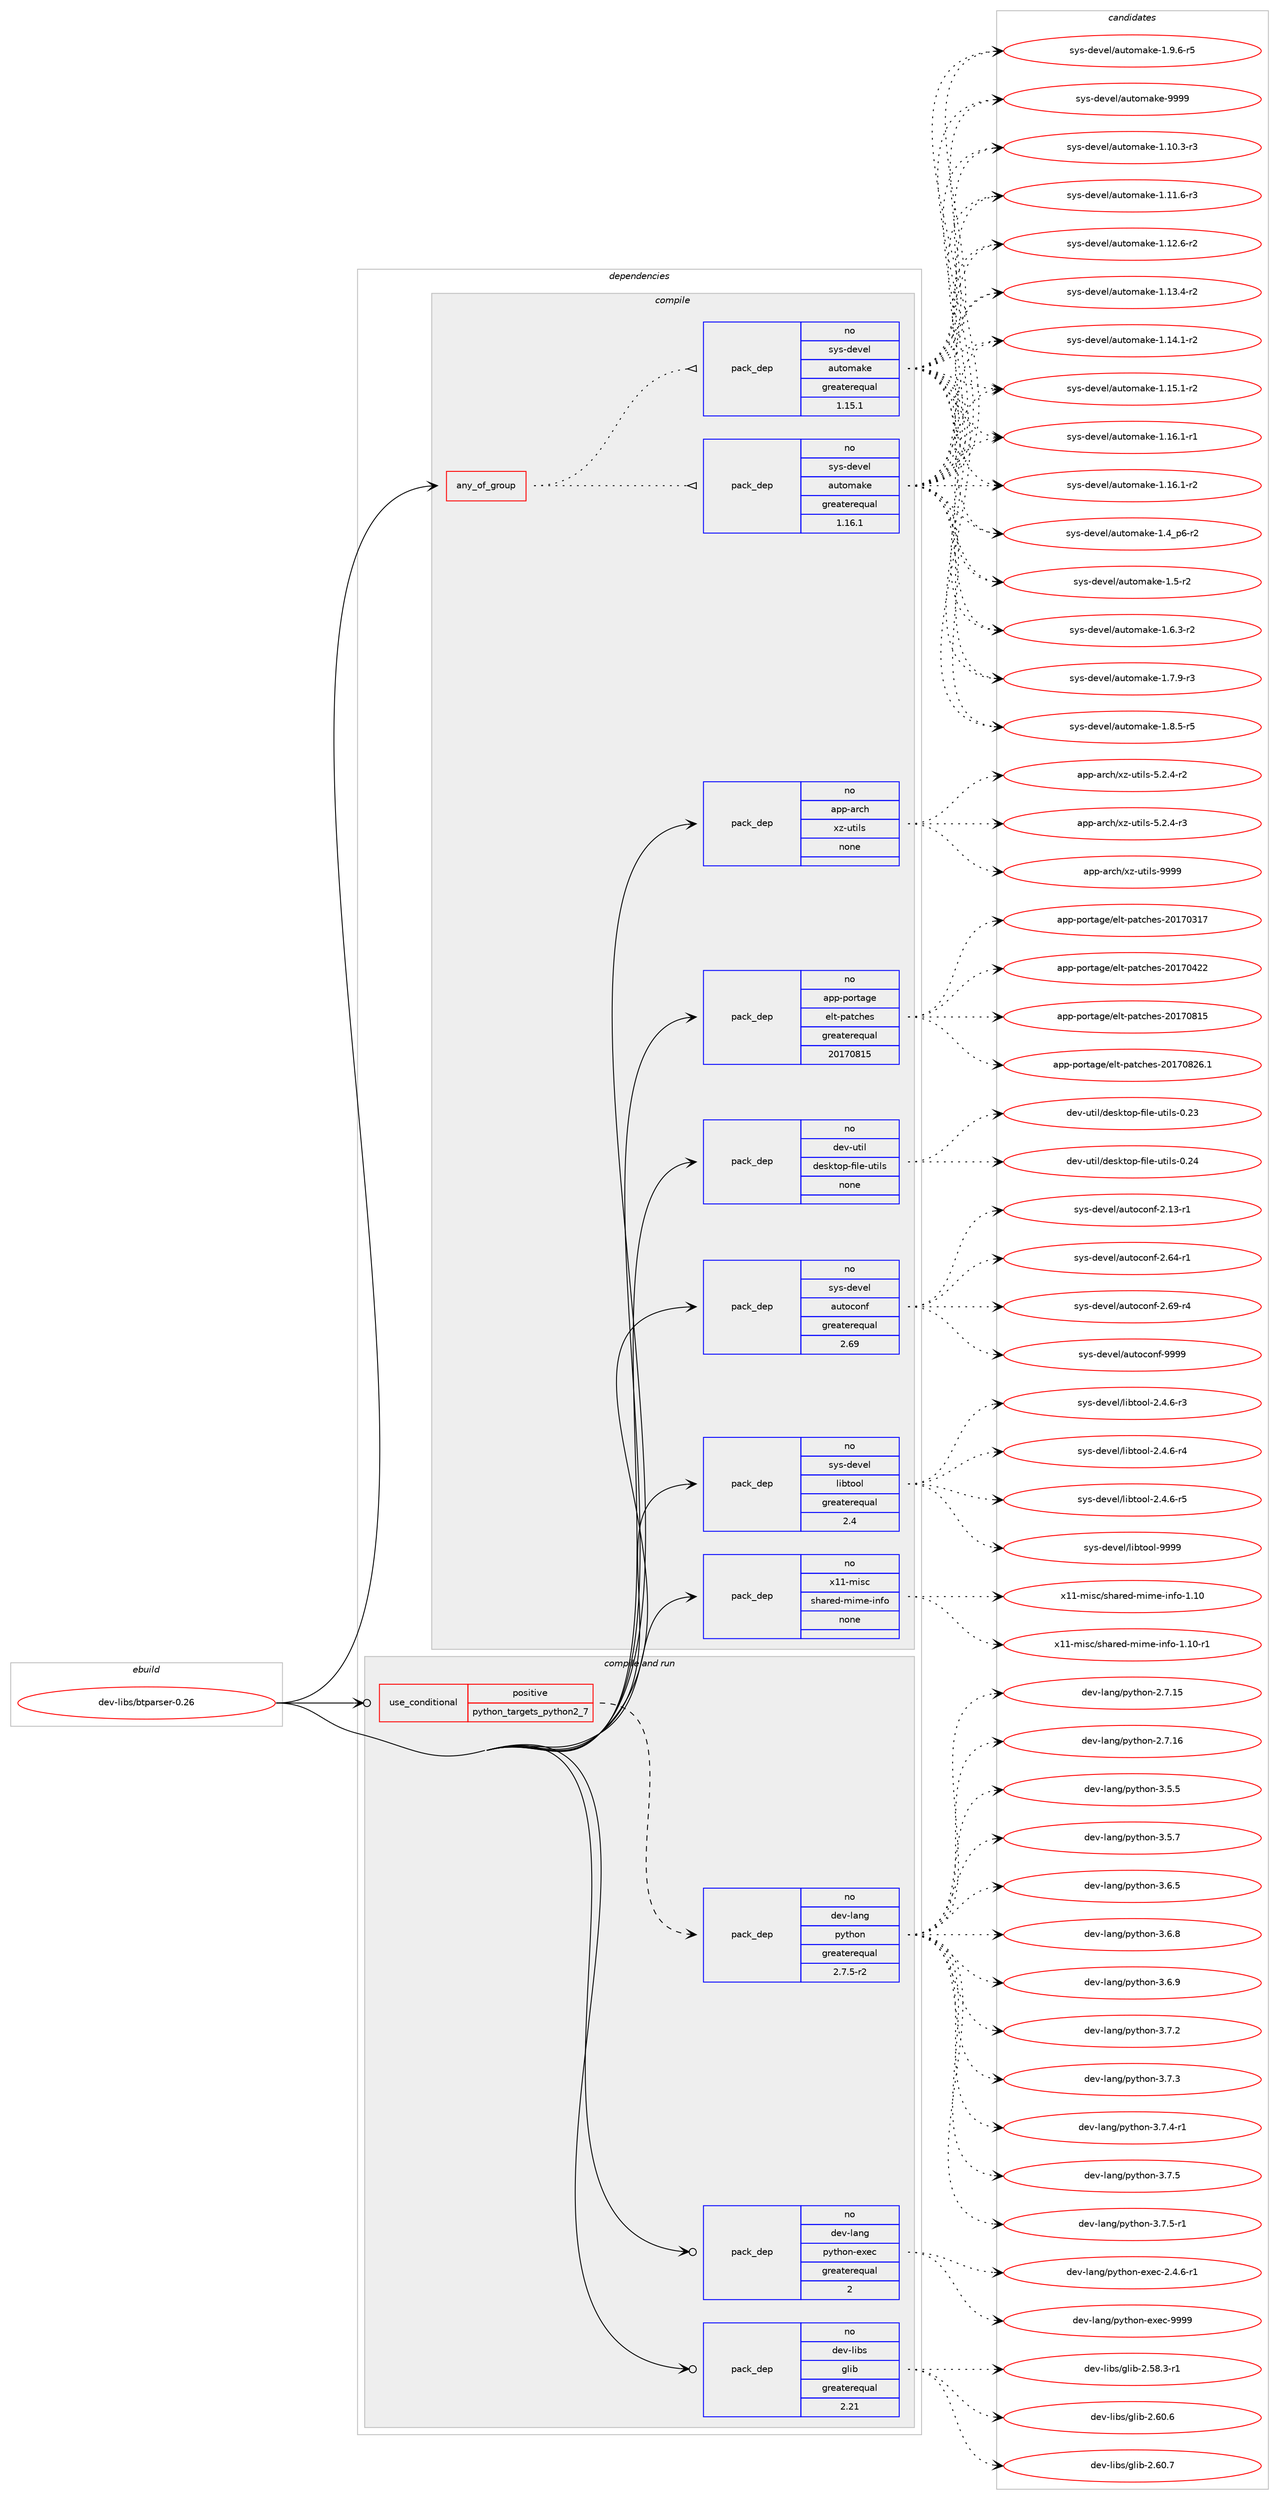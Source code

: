 digraph prolog {

# *************
# Graph options
# *************

newrank=true;
concentrate=true;
compound=true;
graph [rankdir=LR,fontname=Helvetica,fontsize=10,ranksep=1.5];#, ranksep=2.5, nodesep=0.2];
edge  [arrowhead=vee];
node  [fontname=Helvetica,fontsize=10];

# **********
# The ebuild
# **********

subgraph cluster_leftcol {
color=gray;
rank=same;
label=<<i>ebuild</i>>;
id [label="dev-libs/btparser-0.26", color=red, width=4, href="../dev-libs/btparser-0.26.svg"];
}

# ****************
# The dependencies
# ****************

subgraph cluster_midcol {
color=gray;
label=<<i>dependencies</i>>;
subgraph cluster_compile {
fillcolor="#eeeeee";
style=filled;
label=<<i>compile</i>>;
subgraph any11008 {
dependency562959 [label=<<TABLE BORDER="0" CELLBORDER="1" CELLSPACING="0" CELLPADDING="4"><TR><TD CELLPADDING="10">any_of_group</TD></TR></TABLE>>, shape=none, color=red];subgraph pack420413 {
dependency562960 [label=<<TABLE BORDER="0" CELLBORDER="1" CELLSPACING="0" CELLPADDING="4" WIDTH="220"><TR><TD ROWSPAN="6" CELLPADDING="30">pack_dep</TD></TR><TR><TD WIDTH="110">no</TD></TR><TR><TD>sys-devel</TD></TR><TR><TD>automake</TD></TR><TR><TD>greaterequal</TD></TR><TR><TD>1.16.1</TD></TR></TABLE>>, shape=none, color=blue];
}
dependency562959:e -> dependency562960:w [weight=20,style="dotted",arrowhead="oinv"];
subgraph pack420414 {
dependency562961 [label=<<TABLE BORDER="0" CELLBORDER="1" CELLSPACING="0" CELLPADDING="4" WIDTH="220"><TR><TD ROWSPAN="6" CELLPADDING="30">pack_dep</TD></TR><TR><TD WIDTH="110">no</TD></TR><TR><TD>sys-devel</TD></TR><TR><TD>automake</TD></TR><TR><TD>greaterequal</TD></TR><TR><TD>1.15.1</TD></TR></TABLE>>, shape=none, color=blue];
}
dependency562959:e -> dependency562961:w [weight=20,style="dotted",arrowhead="oinv"];
}
id:e -> dependency562959:w [weight=20,style="solid",arrowhead="vee"];
subgraph pack420415 {
dependency562962 [label=<<TABLE BORDER="0" CELLBORDER="1" CELLSPACING="0" CELLPADDING="4" WIDTH="220"><TR><TD ROWSPAN="6" CELLPADDING="30">pack_dep</TD></TR><TR><TD WIDTH="110">no</TD></TR><TR><TD>app-arch</TD></TR><TR><TD>xz-utils</TD></TR><TR><TD>none</TD></TR><TR><TD></TD></TR></TABLE>>, shape=none, color=blue];
}
id:e -> dependency562962:w [weight=20,style="solid",arrowhead="vee"];
subgraph pack420416 {
dependency562963 [label=<<TABLE BORDER="0" CELLBORDER="1" CELLSPACING="0" CELLPADDING="4" WIDTH="220"><TR><TD ROWSPAN="6" CELLPADDING="30">pack_dep</TD></TR><TR><TD WIDTH="110">no</TD></TR><TR><TD>app-portage</TD></TR><TR><TD>elt-patches</TD></TR><TR><TD>greaterequal</TD></TR><TR><TD>20170815</TD></TR></TABLE>>, shape=none, color=blue];
}
id:e -> dependency562963:w [weight=20,style="solid",arrowhead="vee"];
subgraph pack420417 {
dependency562964 [label=<<TABLE BORDER="0" CELLBORDER="1" CELLSPACING="0" CELLPADDING="4" WIDTH="220"><TR><TD ROWSPAN="6" CELLPADDING="30">pack_dep</TD></TR><TR><TD WIDTH="110">no</TD></TR><TR><TD>dev-util</TD></TR><TR><TD>desktop-file-utils</TD></TR><TR><TD>none</TD></TR><TR><TD></TD></TR></TABLE>>, shape=none, color=blue];
}
id:e -> dependency562964:w [weight=20,style="solid",arrowhead="vee"];
subgraph pack420418 {
dependency562965 [label=<<TABLE BORDER="0" CELLBORDER="1" CELLSPACING="0" CELLPADDING="4" WIDTH="220"><TR><TD ROWSPAN="6" CELLPADDING="30">pack_dep</TD></TR><TR><TD WIDTH="110">no</TD></TR><TR><TD>sys-devel</TD></TR><TR><TD>autoconf</TD></TR><TR><TD>greaterequal</TD></TR><TR><TD>2.69</TD></TR></TABLE>>, shape=none, color=blue];
}
id:e -> dependency562965:w [weight=20,style="solid",arrowhead="vee"];
subgraph pack420419 {
dependency562966 [label=<<TABLE BORDER="0" CELLBORDER="1" CELLSPACING="0" CELLPADDING="4" WIDTH="220"><TR><TD ROWSPAN="6" CELLPADDING="30">pack_dep</TD></TR><TR><TD WIDTH="110">no</TD></TR><TR><TD>sys-devel</TD></TR><TR><TD>libtool</TD></TR><TR><TD>greaterequal</TD></TR><TR><TD>2.4</TD></TR></TABLE>>, shape=none, color=blue];
}
id:e -> dependency562966:w [weight=20,style="solid",arrowhead="vee"];
subgraph pack420420 {
dependency562967 [label=<<TABLE BORDER="0" CELLBORDER="1" CELLSPACING="0" CELLPADDING="4" WIDTH="220"><TR><TD ROWSPAN="6" CELLPADDING="30">pack_dep</TD></TR><TR><TD WIDTH="110">no</TD></TR><TR><TD>x11-misc</TD></TR><TR><TD>shared-mime-info</TD></TR><TR><TD>none</TD></TR><TR><TD></TD></TR></TABLE>>, shape=none, color=blue];
}
id:e -> dependency562967:w [weight=20,style="solid",arrowhead="vee"];
}
subgraph cluster_compileandrun {
fillcolor="#eeeeee";
style=filled;
label=<<i>compile and run</i>>;
subgraph cond131181 {
dependency562968 [label=<<TABLE BORDER="0" CELLBORDER="1" CELLSPACING="0" CELLPADDING="4"><TR><TD ROWSPAN="3" CELLPADDING="10">use_conditional</TD></TR><TR><TD>positive</TD></TR><TR><TD>python_targets_python2_7</TD></TR></TABLE>>, shape=none, color=red];
subgraph pack420421 {
dependency562969 [label=<<TABLE BORDER="0" CELLBORDER="1" CELLSPACING="0" CELLPADDING="4" WIDTH="220"><TR><TD ROWSPAN="6" CELLPADDING="30">pack_dep</TD></TR><TR><TD WIDTH="110">no</TD></TR><TR><TD>dev-lang</TD></TR><TR><TD>python</TD></TR><TR><TD>greaterequal</TD></TR><TR><TD>2.7.5-r2</TD></TR></TABLE>>, shape=none, color=blue];
}
dependency562968:e -> dependency562969:w [weight=20,style="dashed",arrowhead="vee"];
}
id:e -> dependency562968:w [weight=20,style="solid",arrowhead="odotvee"];
subgraph pack420422 {
dependency562970 [label=<<TABLE BORDER="0" CELLBORDER="1" CELLSPACING="0" CELLPADDING="4" WIDTH="220"><TR><TD ROWSPAN="6" CELLPADDING="30">pack_dep</TD></TR><TR><TD WIDTH="110">no</TD></TR><TR><TD>dev-lang</TD></TR><TR><TD>python-exec</TD></TR><TR><TD>greaterequal</TD></TR><TR><TD>2</TD></TR></TABLE>>, shape=none, color=blue];
}
id:e -> dependency562970:w [weight=20,style="solid",arrowhead="odotvee"];
subgraph pack420423 {
dependency562971 [label=<<TABLE BORDER="0" CELLBORDER="1" CELLSPACING="0" CELLPADDING="4" WIDTH="220"><TR><TD ROWSPAN="6" CELLPADDING="30">pack_dep</TD></TR><TR><TD WIDTH="110">no</TD></TR><TR><TD>dev-libs</TD></TR><TR><TD>glib</TD></TR><TR><TD>greaterequal</TD></TR><TR><TD>2.21</TD></TR></TABLE>>, shape=none, color=blue];
}
id:e -> dependency562971:w [weight=20,style="solid",arrowhead="odotvee"];
}
subgraph cluster_run {
fillcolor="#eeeeee";
style=filled;
label=<<i>run</i>>;
}
}

# **************
# The candidates
# **************

subgraph cluster_choices {
rank=same;
color=gray;
label=<<i>candidates</i>>;

subgraph choice420413 {
color=black;
nodesep=1;
choice11512111545100101118101108479711711611110997107101454946494846514511451 [label="sys-devel/automake-1.10.3-r3", color=red, width=4,href="../sys-devel/automake-1.10.3-r3.svg"];
choice11512111545100101118101108479711711611110997107101454946494946544511451 [label="sys-devel/automake-1.11.6-r3", color=red, width=4,href="../sys-devel/automake-1.11.6-r3.svg"];
choice11512111545100101118101108479711711611110997107101454946495046544511450 [label="sys-devel/automake-1.12.6-r2", color=red, width=4,href="../sys-devel/automake-1.12.6-r2.svg"];
choice11512111545100101118101108479711711611110997107101454946495146524511450 [label="sys-devel/automake-1.13.4-r2", color=red, width=4,href="../sys-devel/automake-1.13.4-r2.svg"];
choice11512111545100101118101108479711711611110997107101454946495246494511450 [label="sys-devel/automake-1.14.1-r2", color=red, width=4,href="../sys-devel/automake-1.14.1-r2.svg"];
choice11512111545100101118101108479711711611110997107101454946495346494511450 [label="sys-devel/automake-1.15.1-r2", color=red, width=4,href="../sys-devel/automake-1.15.1-r2.svg"];
choice11512111545100101118101108479711711611110997107101454946495446494511449 [label="sys-devel/automake-1.16.1-r1", color=red, width=4,href="../sys-devel/automake-1.16.1-r1.svg"];
choice11512111545100101118101108479711711611110997107101454946495446494511450 [label="sys-devel/automake-1.16.1-r2", color=red, width=4,href="../sys-devel/automake-1.16.1-r2.svg"];
choice115121115451001011181011084797117116111109971071014549465295112544511450 [label="sys-devel/automake-1.4_p6-r2", color=red, width=4,href="../sys-devel/automake-1.4_p6-r2.svg"];
choice11512111545100101118101108479711711611110997107101454946534511450 [label="sys-devel/automake-1.5-r2", color=red, width=4,href="../sys-devel/automake-1.5-r2.svg"];
choice115121115451001011181011084797117116111109971071014549465446514511450 [label="sys-devel/automake-1.6.3-r2", color=red, width=4,href="../sys-devel/automake-1.6.3-r2.svg"];
choice115121115451001011181011084797117116111109971071014549465546574511451 [label="sys-devel/automake-1.7.9-r3", color=red, width=4,href="../sys-devel/automake-1.7.9-r3.svg"];
choice115121115451001011181011084797117116111109971071014549465646534511453 [label="sys-devel/automake-1.8.5-r5", color=red, width=4,href="../sys-devel/automake-1.8.5-r5.svg"];
choice115121115451001011181011084797117116111109971071014549465746544511453 [label="sys-devel/automake-1.9.6-r5", color=red, width=4,href="../sys-devel/automake-1.9.6-r5.svg"];
choice115121115451001011181011084797117116111109971071014557575757 [label="sys-devel/automake-9999", color=red, width=4,href="../sys-devel/automake-9999.svg"];
dependency562960:e -> choice11512111545100101118101108479711711611110997107101454946494846514511451:w [style=dotted,weight="100"];
dependency562960:e -> choice11512111545100101118101108479711711611110997107101454946494946544511451:w [style=dotted,weight="100"];
dependency562960:e -> choice11512111545100101118101108479711711611110997107101454946495046544511450:w [style=dotted,weight="100"];
dependency562960:e -> choice11512111545100101118101108479711711611110997107101454946495146524511450:w [style=dotted,weight="100"];
dependency562960:e -> choice11512111545100101118101108479711711611110997107101454946495246494511450:w [style=dotted,weight="100"];
dependency562960:e -> choice11512111545100101118101108479711711611110997107101454946495346494511450:w [style=dotted,weight="100"];
dependency562960:e -> choice11512111545100101118101108479711711611110997107101454946495446494511449:w [style=dotted,weight="100"];
dependency562960:e -> choice11512111545100101118101108479711711611110997107101454946495446494511450:w [style=dotted,weight="100"];
dependency562960:e -> choice115121115451001011181011084797117116111109971071014549465295112544511450:w [style=dotted,weight="100"];
dependency562960:e -> choice11512111545100101118101108479711711611110997107101454946534511450:w [style=dotted,weight="100"];
dependency562960:e -> choice115121115451001011181011084797117116111109971071014549465446514511450:w [style=dotted,weight="100"];
dependency562960:e -> choice115121115451001011181011084797117116111109971071014549465546574511451:w [style=dotted,weight="100"];
dependency562960:e -> choice115121115451001011181011084797117116111109971071014549465646534511453:w [style=dotted,weight="100"];
dependency562960:e -> choice115121115451001011181011084797117116111109971071014549465746544511453:w [style=dotted,weight="100"];
dependency562960:e -> choice115121115451001011181011084797117116111109971071014557575757:w [style=dotted,weight="100"];
}
subgraph choice420414 {
color=black;
nodesep=1;
choice11512111545100101118101108479711711611110997107101454946494846514511451 [label="sys-devel/automake-1.10.3-r3", color=red, width=4,href="../sys-devel/automake-1.10.3-r3.svg"];
choice11512111545100101118101108479711711611110997107101454946494946544511451 [label="sys-devel/automake-1.11.6-r3", color=red, width=4,href="../sys-devel/automake-1.11.6-r3.svg"];
choice11512111545100101118101108479711711611110997107101454946495046544511450 [label="sys-devel/automake-1.12.6-r2", color=red, width=4,href="../sys-devel/automake-1.12.6-r2.svg"];
choice11512111545100101118101108479711711611110997107101454946495146524511450 [label="sys-devel/automake-1.13.4-r2", color=red, width=4,href="../sys-devel/automake-1.13.4-r2.svg"];
choice11512111545100101118101108479711711611110997107101454946495246494511450 [label="sys-devel/automake-1.14.1-r2", color=red, width=4,href="../sys-devel/automake-1.14.1-r2.svg"];
choice11512111545100101118101108479711711611110997107101454946495346494511450 [label="sys-devel/automake-1.15.1-r2", color=red, width=4,href="../sys-devel/automake-1.15.1-r2.svg"];
choice11512111545100101118101108479711711611110997107101454946495446494511449 [label="sys-devel/automake-1.16.1-r1", color=red, width=4,href="../sys-devel/automake-1.16.1-r1.svg"];
choice11512111545100101118101108479711711611110997107101454946495446494511450 [label="sys-devel/automake-1.16.1-r2", color=red, width=4,href="../sys-devel/automake-1.16.1-r2.svg"];
choice115121115451001011181011084797117116111109971071014549465295112544511450 [label="sys-devel/automake-1.4_p6-r2", color=red, width=4,href="../sys-devel/automake-1.4_p6-r2.svg"];
choice11512111545100101118101108479711711611110997107101454946534511450 [label="sys-devel/automake-1.5-r2", color=red, width=4,href="../sys-devel/automake-1.5-r2.svg"];
choice115121115451001011181011084797117116111109971071014549465446514511450 [label="sys-devel/automake-1.6.3-r2", color=red, width=4,href="../sys-devel/automake-1.6.3-r2.svg"];
choice115121115451001011181011084797117116111109971071014549465546574511451 [label="sys-devel/automake-1.7.9-r3", color=red, width=4,href="../sys-devel/automake-1.7.9-r3.svg"];
choice115121115451001011181011084797117116111109971071014549465646534511453 [label="sys-devel/automake-1.8.5-r5", color=red, width=4,href="../sys-devel/automake-1.8.5-r5.svg"];
choice115121115451001011181011084797117116111109971071014549465746544511453 [label="sys-devel/automake-1.9.6-r5", color=red, width=4,href="../sys-devel/automake-1.9.6-r5.svg"];
choice115121115451001011181011084797117116111109971071014557575757 [label="sys-devel/automake-9999", color=red, width=4,href="../sys-devel/automake-9999.svg"];
dependency562961:e -> choice11512111545100101118101108479711711611110997107101454946494846514511451:w [style=dotted,weight="100"];
dependency562961:e -> choice11512111545100101118101108479711711611110997107101454946494946544511451:w [style=dotted,weight="100"];
dependency562961:e -> choice11512111545100101118101108479711711611110997107101454946495046544511450:w [style=dotted,weight="100"];
dependency562961:e -> choice11512111545100101118101108479711711611110997107101454946495146524511450:w [style=dotted,weight="100"];
dependency562961:e -> choice11512111545100101118101108479711711611110997107101454946495246494511450:w [style=dotted,weight="100"];
dependency562961:e -> choice11512111545100101118101108479711711611110997107101454946495346494511450:w [style=dotted,weight="100"];
dependency562961:e -> choice11512111545100101118101108479711711611110997107101454946495446494511449:w [style=dotted,weight="100"];
dependency562961:e -> choice11512111545100101118101108479711711611110997107101454946495446494511450:w [style=dotted,weight="100"];
dependency562961:e -> choice115121115451001011181011084797117116111109971071014549465295112544511450:w [style=dotted,weight="100"];
dependency562961:e -> choice11512111545100101118101108479711711611110997107101454946534511450:w [style=dotted,weight="100"];
dependency562961:e -> choice115121115451001011181011084797117116111109971071014549465446514511450:w [style=dotted,weight="100"];
dependency562961:e -> choice115121115451001011181011084797117116111109971071014549465546574511451:w [style=dotted,weight="100"];
dependency562961:e -> choice115121115451001011181011084797117116111109971071014549465646534511453:w [style=dotted,weight="100"];
dependency562961:e -> choice115121115451001011181011084797117116111109971071014549465746544511453:w [style=dotted,weight="100"];
dependency562961:e -> choice115121115451001011181011084797117116111109971071014557575757:w [style=dotted,weight="100"];
}
subgraph choice420415 {
color=black;
nodesep=1;
choice9711211245971149910447120122451171161051081154553465046524511450 [label="app-arch/xz-utils-5.2.4-r2", color=red, width=4,href="../app-arch/xz-utils-5.2.4-r2.svg"];
choice9711211245971149910447120122451171161051081154553465046524511451 [label="app-arch/xz-utils-5.2.4-r3", color=red, width=4,href="../app-arch/xz-utils-5.2.4-r3.svg"];
choice9711211245971149910447120122451171161051081154557575757 [label="app-arch/xz-utils-9999", color=red, width=4,href="../app-arch/xz-utils-9999.svg"];
dependency562962:e -> choice9711211245971149910447120122451171161051081154553465046524511450:w [style=dotted,weight="100"];
dependency562962:e -> choice9711211245971149910447120122451171161051081154553465046524511451:w [style=dotted,weight="100"];
dependency562962:e -> choice9711211245971149910447120122451171161051081154557575757:w [style=dotted,weight="100"];
}
subgraph choice420416 {
color=black;
nodesep=1;
choice97112112451121111141169710310147101108116451129711699104101115455048495548514955 [label="app-portage/elt-patches-20170317", color=red, width=4,href="../app-portage/elt-patches-20170317.svg"];
choice97112112451121111141169710310147101108116451129711699104101115455048495548525050 [label="app-portage/elt-patches-20170422", color=red, width=4,href="../app-portage/elt-patches-20170422.svg"];
choice97112112451121111141169710310147101108116451129711699104101115455048495548564953 [label="app-portage/elt-patches-20170815", color=red, width=4,href="../app-portage/elt-patches-20170815.svg"];
choice971121124511211111411697103101471011081164511297116991041011154550484955485650544649 [label="app-portage/elt-patches-20170826.1", color=red, width=4,href="../app-portage/elt-patches-20170826.1.svg"];
dependency562963:e -> choice97112112451121111141169710310147101108116451129711699104101115455048495548514955:w [style=dotted,weight="100"];
dependency562963:e -> choice97112112451121111141169710310147101108116451129711699104101115455048495548525050:w [style=dotted,weight="100"];
dependency562963:e -> choice97112112451121111141169710310147101108116451129711699104101115455048495548564953:w [style=dotted,weight="100"];
dependency562963:e -> choice971121124511211111411697103101471011081164511297116991041011154550484955485650544649:w [style=dotted,weight="100"];
}
subgraph choice420417 {
color=black;
nodesep=1;
choice100101118451171161051084710010111510711611111245102105108101451171161051081154548465051 [label="dev-util/desktop-file-utils-0.23", color=red, width=4,href="../dev-util/desktop-file-utils-0.23.svg"];
choice100101118451171161051084710010111510711611111245102105108101451171161051081154548465052 [label="dev-util/desktop-file-utils-0.24", color=red, width=4,href="../dev-util/desktop-file-utils-0.24.svg"];
dependency562964:e -> choice100101118451171161051084710010111510711611111245102105108101451171161051081154548465051:w [style=dotted,weight="100"];
dependency562964:e -> choice100101118451171161051084710010111510711611111245102105108101451171161051081154548465052:w [style=dotted,weight="100"];
}
subgraph choice420418 {
color=black;
nodesep=1;
choice1151211154510010111810110847971171161119911111010245504649514511449 [label="sys-devel/autoconf-2.13-r1", color=red, width=4,href="../sys-devel/autoconf-2.13-r1.svg"];
choice1151211154510010111810110847971171161119911111010245504654524511449 [label="sys-devel/autoconf-2.64-r1", color=red, width=4,href="../sys-devel/autoconf-2.64-r1.svg"];
choice1151211154510010111810110847971171161119911111010245504654574511452 [label="sys-devel/autoconf-2.69-r4", color=red, width=4,href="../sys-devel/autoconf-2.69-r4.svg"];
choice115121115451001011181011084797117116111991111101024557575757 [label="sys-devel/autoconf-9999", color=red, width=4,href="../sys-devel/autoconf-9999.svg"];
dependency562965:e -> choice1151211154510010111810110847971171161119911111010245504649514511449:w [style=dotted,weight="100"];
dependency562965:e -> choice1151211154510010111810110847971171161119911111010245504654524511449:w [style=dotted,weight="100"];
dependency562965:e -> choice1151211154510010111810110847971171161119911111010245504654574511452:w [style=dotted,weight="100"];
dependency562965:e -> choice115121115451001011181011084797117116111991111101024557575757:w [style=dotted,weight="100"];
}
subgraph choice420419 {
color=black;
nodesep=1;
choice1151211154510010111810110847108105981161111111084550465246544511451 [label="sys-devel/libtool-2.4.6-r3", color=red, width=4,href="../sys-devel/libtool-2.4.6-r3.svg"];
choice1151211154510010111810110847108105981161111111084550465246544511452 [label="sys-devel/libtool-2.4.6-r4", color=red, width=4,href="../sys-devel/libtool-2.4.6-r4.svg"];
choice1151211154510010111810110847108105981161111111084550465246544511453 [label="sys-devel/libtool-2.4.6-r5", color=red, width=4,href="../sys-devel/libtool-2.4.6-r5.svg"];
choice1151211154510010111810110847108105981161111111084557575757 [label="sys-devel/libtool-9999", color=red, width=4,href="../sys-devel/libtool-9999.svg"];
dependency562966:e -> choice1151211154510010111810110847108105981161111111084550465246544511451:w [style=dotted,weight="100"];
dependency562966:e -> choice1151211154510010111810110847108105981161111111084550465246544511452:w [style=dotted,weight="100"];
dependency562966:e -> choice1151211154510010111810110847108105981161111111084550465246544511453:w [style=dotted,weight="100"];
dependency562966:e -> choice1151211154510010111810110847108105981161111111084557575757:w [style=dotted,weight="100"];
}
subgraph choice420420 {
color=black;
nodesep=1;
choice12049494510910511599471151049711410110045109105109101451051101021114549464948 [label="x11-misc/shared-mime-info-1.10", color=red, width=4,href="../x11-misc/shared-mime-info-1.10.svg"];
choice120494945109105115994711510497114101100451091051091014510511010211145494649484511449 [label="x11-misc/shared-mime-info-1.10-r1", color=red, width=4,href="../x11-misc/shared-mime-info-1.10-r1.svg"];
dependency562967:e -> choice12049494510910511599471151049711410110045109105109101451051101021114549464948:w [style=dotted,weight="100"];
dependency562967:e -> choice120494945109105115994711510497114101100451091051091014510511010211145494649484511449:w [style=dotted,weight="100"];
}
subgraph choice420421 {
color=black;
nodesep=1;
choice10010111845108971101034711212111610411111045504655464953 [label="dev-lang/python-2.7.15", color=red, width=4,href="../dev-lang/python-2.7.15.svg"];
choice10010111845108971101034711212111610411111045504655464954 [label="dev-lang/python-2.7.16", color=red, width=4,href="../dev-lang/python-2.7.16.svg"];
choice100101118451089711010347112121116104111110455146534653 [label="dev-lang/python-3.5.5", color=red, width=4,href="../dev-lang/python-3.5.5.svg"];
choice100101118451089711010347112121116104111110455146534655 [label="dev-lang/python-3.5.7", color=red, width=4,href="../dev-lang/python-3.5.7.svg"];
choice100101118451089711010347112121116104111110455146544653 [label="dev-lang/python-3.6.5", color=red, width=4,href="../dev-lang/python-3.6.5.svg"];
choice100101118451089711010347112121116104111110455146544656 [label="dev-lang/python-3.6.8", color=red, width=4,href="../dev-lang/python-3.6.8.svg"];
choice100101118451089711010347112121116104111110455146544657 [label="dev-lang/python-3.6.9", color=red, width=4,href="../dev-lang/python-3.6.9.svg"];
choice100101118451089711010347112121116104111110455146554650 [label="dev-lang/python-3.7.2", color=red, width=4,href="../dev-lang/python-3.7.2.svg"];
choice100101118451089711010347112121116104111110455146554651 [label="dev-lang/python-3.7.3", color=red, width=4,href="../dev-lang/python-3.7.3.svg"];
choice1001011184510897110103471121211161041111104551465546524511449 [label="dev-lang/python-3.7.4-r1", color=red, width=4,href="../dev-lang/python-3.7.4-r1.svg"];
choice100101118451089711010347112121116104111110455146554653 [label="dev-lang/python-3.7.5", color=red, width=4,href="../dev-lang/python-3.7.5.svg"];
choice1001011184510897110103471121211161041111104551465546534511449 [label="dev-lang/python-3.7.5-r1", color=red, width=4,href="../dev-lang/python-3.7.5-r1.svg"];
dependency562969:e -> choice10010111845108971101034711212111610411111045504655464953:w [style=dotted,weight="100"];
dependency562969:e -> choice10010111845108971101034711212111610411111045504655464954:w [style=dotted,weight="100"];
dependency562969:e -> choice100101118451089711010347112121116104111110455146534653:w [style=dotted,weight="100"];
dependency562969:e -> choice100101118451089711010347112121116104111110455146534655:w [style=dotted,weight="100"];
dependency562969:e -> choice100101118451089711010347112121116104111110455146544653:w [style=dotted,weight="100"];
dependency562969:e -> choice100101118451089711010347112121116104111110455146544656:w [style=dotted,weight="100"];
dependency562969:e -> choice100101118451089711010347112121116104111110455146544657:w [style=dotted,weight="100"];
dependency562969:e -> choice100101118451089711010347112121116104111110455146554650:w [style=dotted,weight="100"];
dependency562969:e -> choice100101118451089711010347112121116104111110455146554651:w [style=dotted,weight="100"];
dependency562969:e -> choice1001011184510897110103471121211161041111104551465546524511449:w [style=dotted,weight="100"];
dependency562969:e -> choice100101118451089711010347112121116104111110455146554653:w [style=dotted,weight="100"];
dependency562969:e -> choice1001011184510897110103471121211161041111104551465546534511449:w [style=dotted,weight="100"];
}
subgraph choice420422 {
color=black;
nodesep=1;
choice10010111845108971101034711212111610411111045101120101994550465246544511449 [label="dev-lang/python-exec-2.4.6-r1", color=red, width=4,href="../dev-lang/python-exec-2.4.6-r1.svg"];
choice10010111845108971101034711212111610411111045101120101994557575757 [label="dev-lang/python-exec-9999", color=red, width=4,href="../dev-lang/python-exec-9999.svg"];
dependency562970:e -> choice10010111845108971101034711212111610411111045101120101994550465246544511449:w [style=dotted,weight="100"];
dependency562970:e -> choice10010111845108971101034711212111610411111045101120101994557575757:w [style=dotted,weight="100"];
}
subgraph choice420423 {
color=black;
nodesep=1;
choice10010111845108105981154710310810598455046535646514511449 [label="dev-libs/glib-2.58.3-r1", color=red, width=4,href="../dev-libs/glib-2.58.3-r1.svg"];
choice1001011184510810598115471031081059845504654484654 [label="dev-libs/glib-2.60.6", color=red, width=4,href="../dev-libs/glib-2.60.6.svg"];
choice1001011184510810598115471031081059845504654484655 [label="dev-libs/glib-2.60.7", color=red, width=4,href="../dev-libs/glib-2.60.7.svg"];
dependency562971:e -> choice10010111845108105981154710310810598455046535646514511449:w [style=dotted,weight="100"];
dependency562971:e -> choice1001011184510810598115471031081059845504654484654:w [style=dotted,weight="100"];
dependency562971:e -> choice1001011184510810598115471031081059845504654484655:w [style=dotted,weight="100"];
}
}

}
